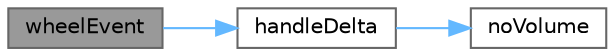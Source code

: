 digraph "wheelEvent"
{
 // LATEX_PDF_SIZE
  bgcolor="transparent";
  edge [fontname=Helvetica,fontsize=10,labelfontname=Helvetica,labelfontsize=10];
  node [fontname=Helvetica,fontsize=10,shape=box,height=0.2,width=0.4];
  rankdir="LR";
  Node1 [id="Node000001",label="wheelEvent",height=0.2,width=0.4,color="gray40", fillcolor="grey60", style="filled", fontcolor="black",tooltip="滚轮事件，调整滑块值"];
  Node1 -> Node2 [id="edge1_Node000001_Node000002",color="steelblue1",style="solid",tooltip=" "];
  Node2 [id="Node000002",label="handleDelta",height=0.2,width=0.4,color="grey40", fillcolor="white", style="filled",URL="$class_slider_widget.html#ace6a4368b55cb96075530d6e0b28c850",tooltip="处理滚轮变化值"];
  Node2 -> Node3 [id="edge2_Node000002_Node000003",color="steelblue1",style="solid",tooltip=" "];
  Node3 [id="Node000003",label="noVolume",height=0.2,width=0.4,color="grey40", fillcolor="white", style="filled",URL="$class_slider_widget.html#a2ec1f351bed0ee3b5b8a0185a2f3a344",tooltip="静音状态信号"];
}
